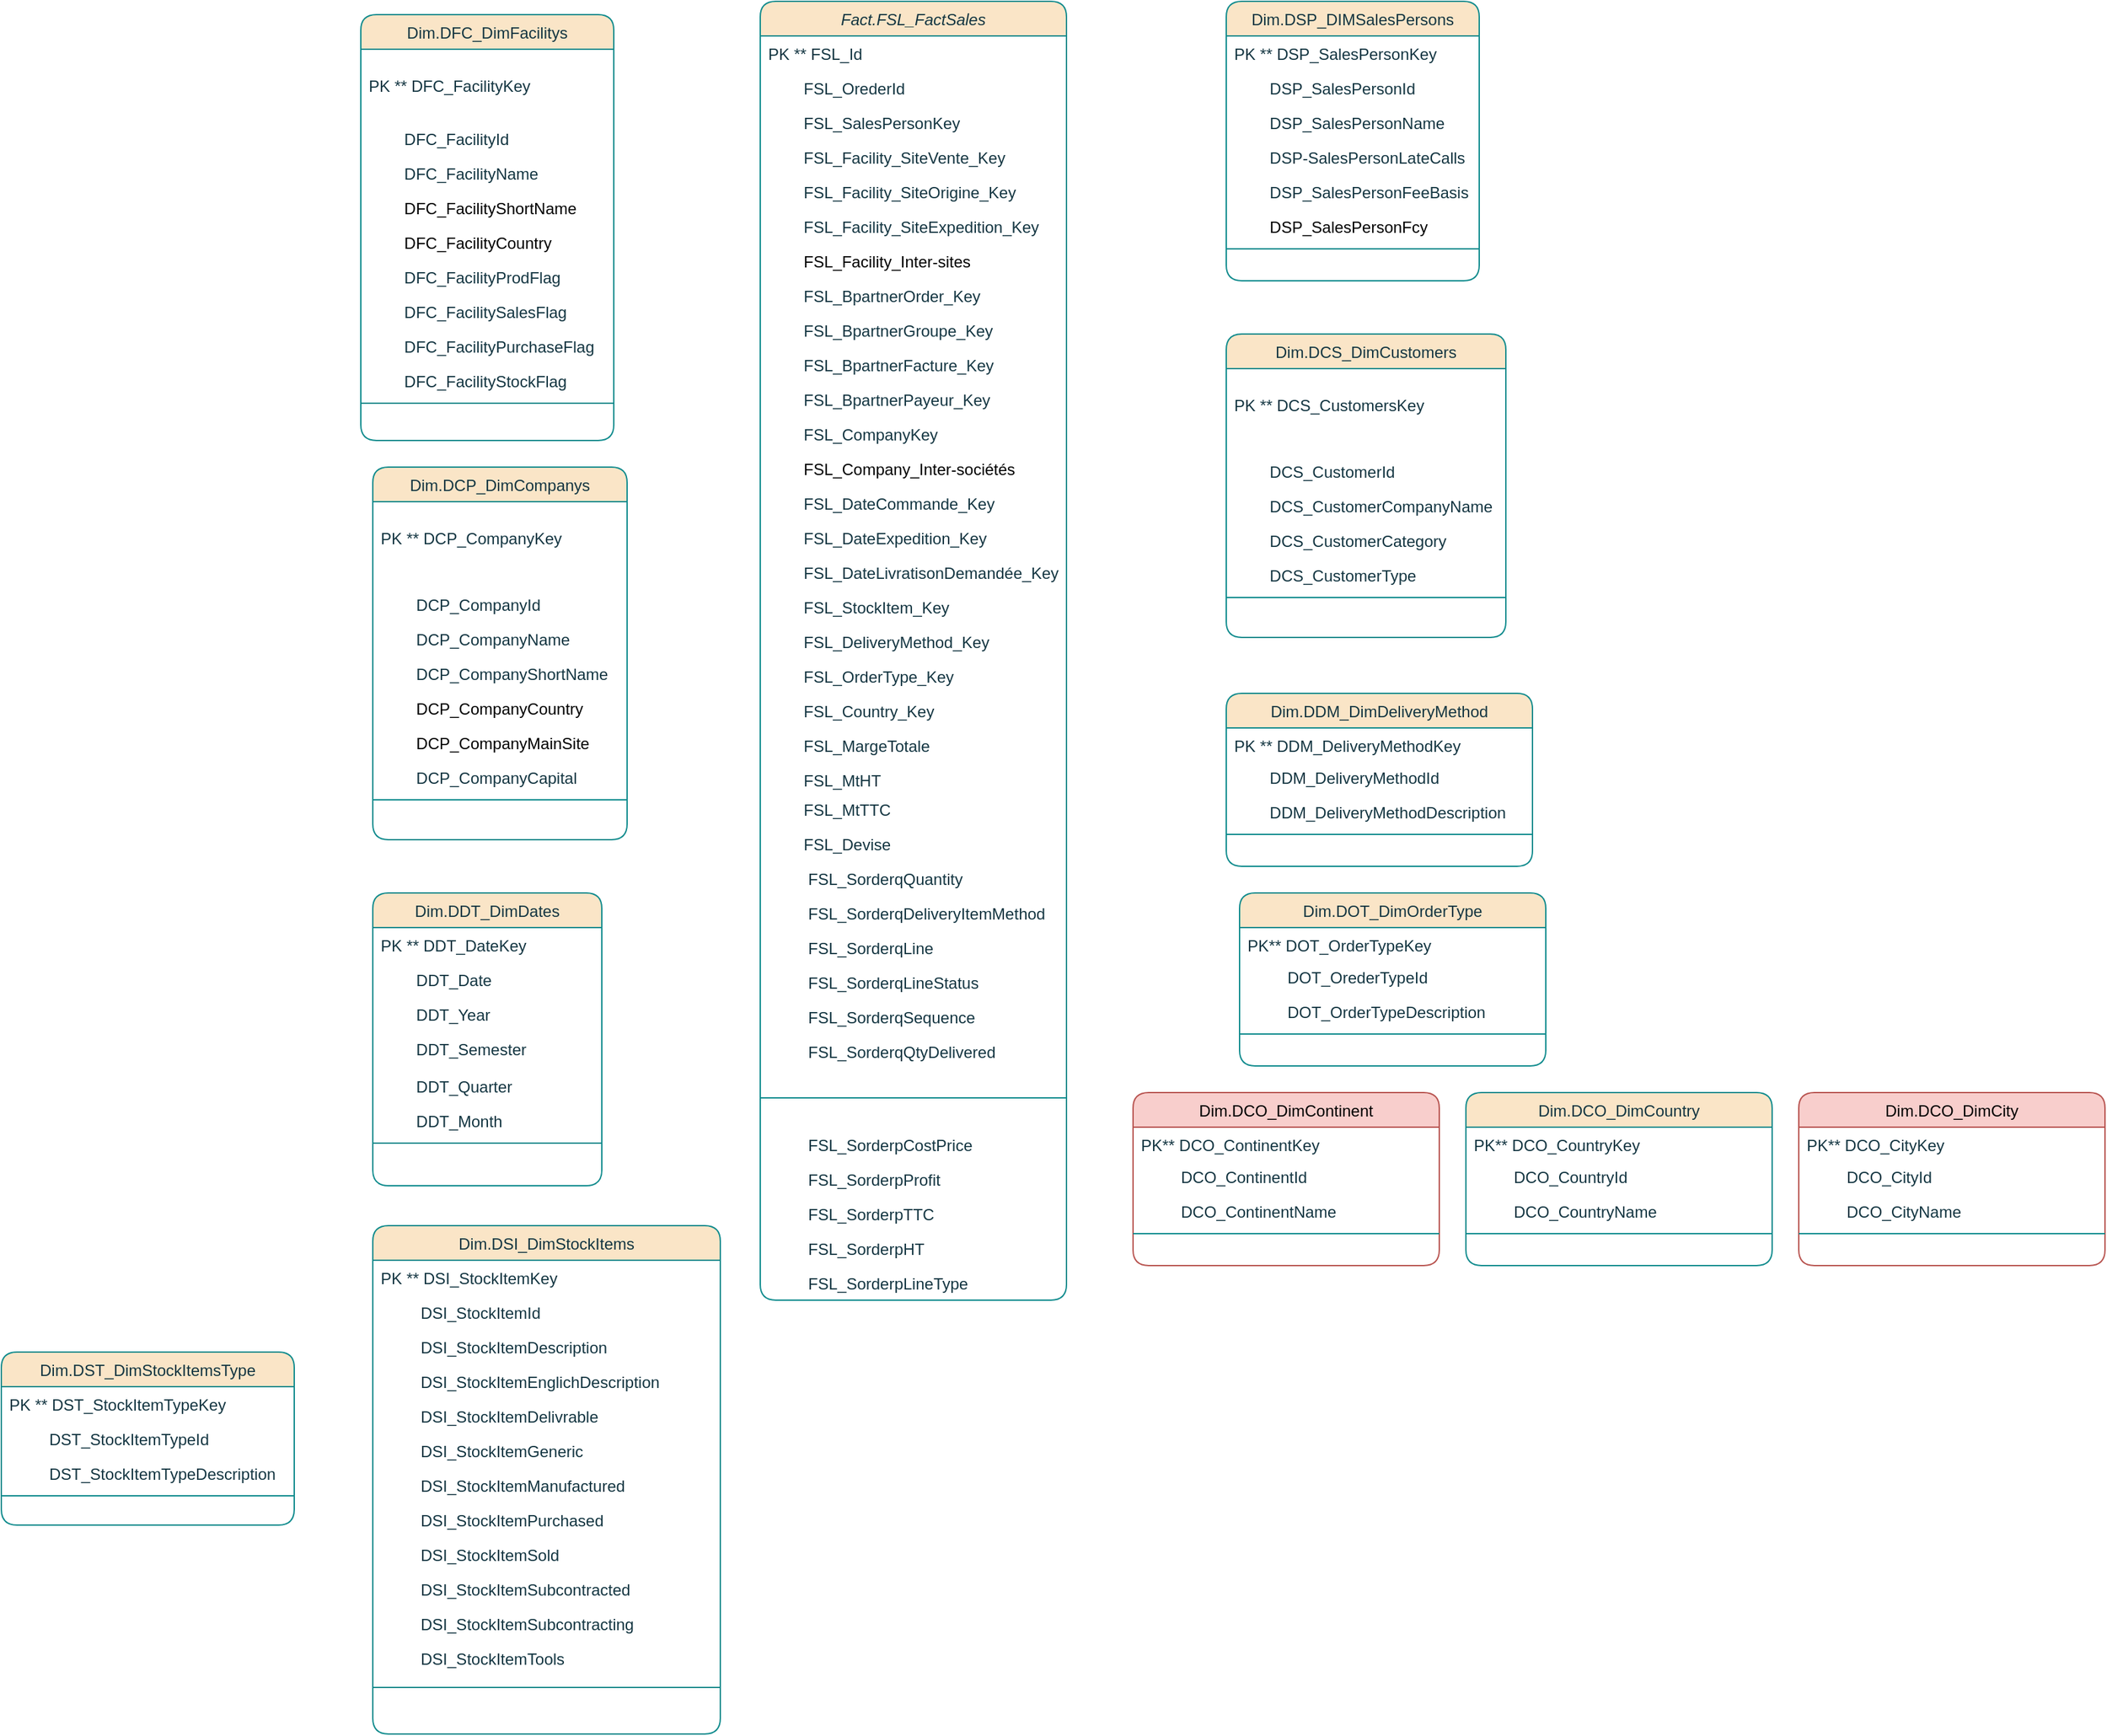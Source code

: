 <mxfile version="21.0.10" type="github">
  <diagram id="C5RBs43oDa-KdzZeNtuy" name="Page-1">
    <mxGraphModel dx="2768" dy="661" grid="1" gridSize="10" guides="1" tooltips="1" connect="1" arrows="1" fold="1" page="1" pageScale="1" pageWidth="1654" pageHeight="1169" math="0" shadow="0">
      <root>
        <mxCell id="WIyWlLk6GJQsqaUBKTNV-0" />
        <mxCell id="WIyWlLk6GJQsqaUBKTNV-1" parent="WIyWlLk6GJQsqaUBKTNV-0" />
        <mxCell id="zkfFHV4jXpPFQw0GAbJ--0" value="Fact.FSL_FactSales" style="swimlane;fontStyle=2;align=center;verticalAlign=top;childLayout=stackLayout;horizontal=1;startSize=26;horizontalStack=0;resizeParent=1;resizeLast=0;collapsible=1;marginBottom=0;rounded=1;shadow=0;strokeWidth=1;labelBackgroundColor=none;fillColor=#FAE5C7;strokeColor=#0F8B8D;fontColor=#143642;" parent="WIyWlLk6GJQsqaUBKTNV-1" vertex="1">
          <mxGeometry x="530" y="10" width="230" height="976" as="geometry">
            <mxRectangle x="230" y="140" width="160" height="26" as="alternateBounds" />
          </mxGeometry>
        </mxCell>
        <mxCell id="zkfFHV4jXpPFQw0GAbJ--1" value="PK ** FSL_Id" style="text;align=left;verticalAlign=top;spacingLeft=4;spacingRight=4;overflow=hidden;rotatable=0;points=[[0,0.5],[1,0.5]];portConstraint=eastwest;labelBackgroundColor=none;fontColor=#143642;rounded=1;" parent="zkfFHV4jXpPFQw0GAbJ--0" vertex="1">
          <mxGeometry y="26" width="230" height="26" as="geometry" />
        </mxCell>
        <mxCell id="zkfFHV4jXpPFQw0GAbJ--2" value="        FSL_OrederId" style="text;align=left;verticalAlign=top;spacingLeft=4;spacingRight=4;overflow=hidden;rotatable=0;points=[[0,0.5],[1,0.5]];portConstraint=eastwest;rounded=1;shadow=0;html=0;labelBackgroundColor=none;fontColor=#143642;" parent="zkfFHV4jXpPFQw0GAbJ--0" vertex="1">
          <mxGeometry y="52" width="230" height="26" as="geometry" />
        </mxCell>
        <mxCell id="zkfFHV4jXpPFQw0GAbJ--3" value="        FSL_SalesPersonKey" style="text;align=left;verticalAlign=top;spacingLeft=4;spacingRight=4;overflow=hidden;rotatable=0;points=[[0,0.5],[1,0.5]];portConstraint=eastwest;rounded=1;shadow=0;html=0;labelBackgroundColor=none;fontColor=#143642;" parent="zkfFHV4jXpPFQw0GAbJ--0" vertex="1">
          <mxGeometry y="78" width="230" height="26" as="geometry" />
        </mxCell>
        <mxCell id="xO_sBdlNULfFy0n5e0BF-43" value="        FSL_Facility_SiteVente_Key" style="text;align=left;verticalAlign=top;spacingLeft=4;spacingRight=4;overflow=hidden;rotatable=0;points=[[0,0.5],[1,0.5]];portConstraint=eastwest;rounded=1;shadow=0;html=0;labelBackgroundColor=none;fontColor=#143642;" parent="zkfFHV4jXpPFQw0GAbJ--0" vertex="1">
          <mxGeometry y="104" width="230" height="26" as="geometry" />
        </mxCell>
        <mxCell id="DILBXG-eIY3LrQZI4JHN-0" value="        FSL_Facility_SiteOrigine_Key" style="text;align=left;verticalAlign=top;spacingLeft=4;spacingRight=4;overflow=hidden;rotatable=0;points=[[0,0.5],[1,0.5]];portConstraint=eastwest;rounded=1;shadow=0;html=0;labelBackgroundColor=none;fontColor=#143642;" parent="zkfFHV4jXpPFQw0GAbJ--0" vertex="1">
          <mxGeometry y="130" width="230" height="26" as="geometry" />
        </mxCell>
        <mxCell id="DILBXG-eIY3LrQZI4JHN-1" value="        FSL_Facility_SiteExpedition_Key" style="text;align=left;verticalAlign=top;spacingLeft=4;spacingRight=4;overflow=hidden;rotatable=0;points=[[0,0.5],[1,0.5]];portConstraint=eastwest;rounded=1;shadow=0;html=0;labelBackgroundColor=none;fontColor=#143642;" parent="zkfFHV4jXpPFQw0GAbJ--0" vertex="1">
          <mxGeometry y="156" width="230" height="26" as="geometry" />
        </mxCell>
        <mxCell id="ScMbtJOw0JPU6TuweKtc-30" value="        FSL_Facility_Inter-sites " style="text;align=left;verticalAlign=top;spacingLeft=4;spacingRight=4;overflow=hidden;rotatable=0;points=[[0,0.5],[1,0.5]];portConstraint=eastwest;rounded=1;shadow=0;html=0;labelBackgroundColor=none;" parent="zkfFHV4jXpPFQw0GAbJ--0" vertex="1">
          <mxGeometry y="182" width="230" height="26" as="geometry" />
        </mxCell>
        <mxCell id="DILBXG-eIY3LrQZI4JHN-16" value="        FSL_BpartnerOrder_Key" style="text;align=left;verticalAlign=top;spacingLeft=4;spacingRight=4;overflow=hidden;rotatable=0;points=[[0,0.5],[1,0.5]];portConstraint=eastwest;rounded=1;shadow=0;html=0;labelBackgroundColor=none;fontColor=#143642;" parent="zkfFHV4jXpPFQw0GAbJ--0" vertex="1">
          <mxGeometry y="208" width="230" height="26" as="geometry" />
        </mxCell>
        <mxCell id="DILBXG-eIY3LrQZI4JHN-17" value="        FSL_BpartnerGroupe_Key" style="text;align=left;verticalAlign=top;spacingLeft=4;spacingRight=4;overflow=hidden;rotatable=0;points=[[0,0.5],[1,0.5]];portConstraint=eastwest;rounded=1;shadow=0;html=0;labelBackgroundColor=none;fontColor=#143642;" parent="zkfFHV4jXpPFQw0GAbJ--0" vertex="1">
          <mxGeometry y="234" width="230" height="26" as="geometry" />
        </mxCell>
        <mxCell id="xO_sBdlNULfFy0n5e0BF-44" value="        FSL_BpartnerFacture_Key" style="text;align=left;verticalAlign=top;spacingLeft=4;spacingRight=4;overflow=hidden;rotatable=0;points=[[0,0.5],[1,0.5]];portConstraint=eastwest;rounded=1;shadow=0;html=0;labelBackgroundColor=none;fontColor=#143642;" parent="zkfFHV4jXpPFQw0GAbJ--0" vertex="1">
          <mxGeometry y="260" width="230" height="26" as="geometry" />
        </mxCell>
        <mxCell id="DILBXG-eIY3LrQZI4JHN-18" value="        FSL_BpartnerPayeur_Key" style="text;align=left;verticalAlign=top;spacingLeft=4;spacingRight=4;overflow=hidden;rotatable=0;points=[[0,0.5],[1,0.5]];portConstraint=eastwest;rounded=1;shadow=0;html=0;labelBackgroundColor=none;fontColor=#143642;" parent="zkfFHV4jXpPFQw0GAbJ--0" vertex="1">
          <mxGeometry y="286" width="230" height="26" as="geometry" />
        </mxCell>
        <mxCell id="ScMbtJOw0JPU6TuweKtc-61" value="        FSL_CompanyKey" style="text;align=left;verticalAlign=top;spacingLeft=4;spacingRight=4;overflow=hidden;rotatable=0;points=[[0,0.5],[1,0.5]];portConstraint=eastwest;rounded=1;shadow=0;html=0;labelBackgroundColor=none;fontColor=#143642;" parent="zkfFHV4jXpPFQw0GAbJ--0" vertex="1">
          <mxGeometry y="312" width="230" height="26" as="geometry" />
        </mxCell>
        <mxCell id="8_zYfEmpX_R4-01JD87I-0" value="        FSL_Company_Inter-sociétés" style="text;align=left;verticalAlign=top;spacingLeft=4;spacingRight=4;overflow=hidden;rotatable=0;points=[[0,0.5],[1,0.5]];portConstraint=eastwest;rounded=1;shadow=0;html=0;labelBackgroundColor=none;" parent="zkfFHV4jXpPFQw0GAbJ--0" vertex="1">
          <mxGeometry y="338" width="230" height="26" as="geometry" />
        </mxCell>
        <mxCell id="DILBXG-eIY3LrQZI4JHN-5" value="        FSL_DateCommande_Key" style="text;align=left;verticalAlign=top;spacingLeft=4;spacingRight=4;overflow=hidden;rotatable=0;points=[[0,0.5],[1,0.5]];portConstraint=eastwest;rounded=1;shadow=0;html=0;labelBackgroundColor=none;fontColor=#143642;" parent="zkfFHV4jXpPFQw0GAbJ--0" vertex="1">
          <mxGeometry y="364" width="230" height="26" as="geometry" />
        </mxCell>
        <mxCell id="DILBXG-eIY3LrQZI4JHN-8" value="        FSL_DateExpedition_Key" style="text;align=left;verticalAlign=top;spacingLeft=4;spacingRight=4;overflow=hidden;rotatable=0;points=[[0,0.5],[1,0.5]];portConstraint=eastwest;rounded=1;shadow=0;html=0;labelBackgroundColor=none;fontColor=#143642;" parent="zkfFHV4jXpPFQw0GAbJ--0" vertex="1">
          <mxGeometry y="390" width="230" height="26" as="geometry" />
        </mxCell>
        <mxCell id="8_zYfEmpX_R4-01JD87I-25" value="        FSL_DateLivratisonDemandée_Key" style="text;align=left;verticalAlign=top;spacingLeft=4;spacingRight=4;overflow=hidden;rotatable=0;points=[[0,0.5],[1,0.5]];portConstraint=eastwest;rounded=1;shadow=0;html=0;labelBackgroundColor=none;fontColor=#143642;" parent="zkfFHV4jXpPFQw0GAbJ--0" vertex="1">
          <mxGeometry y="416" width="230" height="26" as="geometry" />
        </mxCell>
        <mxCell id="T-XCbM_ewvkoOck9ZSBA-44" value="        FSL_StockItem_Key" style="text;align=left;verticalAlign=top;spacingLeft=4;spacingRight=4;overflow=hidden;rotatable=0;points=[[0,0.5],[1,0.5]];portConstraint=eastwest;rounded=1;shadow=0;html=0;labelBackgroundColor=none;fontColor=#143642;" parent="zkfFHV4jXpPFQw0GAbJ--0" vertex="1">
          <mxGeometry y="442" width="230" height="26" as="geometry" />
        </mxCell>
        <mxCell id="T-XCbM_ewvkoOck9ZSBA-46" value="        FSL_DeliveryMethod_Key" style="text;align=left;verticalAlign=top;spacingLeft=4;spacingRight=4;overflow=hidden;rotatable=0;points=[[0,0.5],[1,0.5]];portConstraint=eastwest;rounded=1;shadow=0;html=0;labelBackgroundColor=none;fontColor=#143642;" parent="zkfFHV4jXpPFQw0GAbJ--0" vertex="1">
          <mxGeometry y="468" width="230" height="26" as="geometry" />
        </mxCell>
        <mxCell id="T-XCbM_ewvkoOck9ZSBA-45" value="        FSL_OrderType_Key" style="text;align=left;verticalAlign=top;spacingLeft=4;spacingRight=4;overflow=hidden;rotatable=0;points=[[0,0.5],[1,0.5]];portConstraint=eastwest;rounded=1;shadow=0;html=0;labelBackgroundColor=none;fontColor=#143642;" parent="zkfFHV4jXpPFQw0GAbJ--0" vertex="1">
          <mxGeometry y="494" width="230" height="26" as="geometry" />
        </mxCell>
        <mxCell id="DILBXG-eIY3LrQZI4JHN-33" value="        FSL_Country_Key" style="text;align=left;verticalAlign=top;spacingLeft=4;spacingRight=4;overflow=hidden;rotatable=0;points=[[0,0.5],[1,0.5]];portConstraint=eastwest;rounded=1;shadow=0;html=0;labelBackgroundColor=none;fontColor=#143642;" parent="zkfFHV4jXpPFQw0GAbJ--0" vertex="1">
          <mxGeometry y="520" width="230" height="26" as="geometry" />
        </mxCell>
        <mxCell id="8_zYfEmpX_R4-01JD87I-30" value="        FSL_MargeTotale" style="text;align=left;verticalAlign=top;spacingLeft=4;spacingRight=4;overflow=hidden;rotatable=0;points=[[0,0.5],[1,0.5]];portConstraint=eastwest;rounded=1;shadow=0;html=0;labelBackgroundColor=none;fontColor=#143642;" parent="zkfFHV4jXpPFQw0GAbJ--0" vertex="1">
          <mxGeometry y="546" width="230" height="26" as="geometry" />
        </mxCell>
        <mxCell id="8_zYfEmpX_R4-01JD87I-31" value="        FSL_MtHT" style="text;align=left;verticalAlign=top;spacingLeft=4;spacingRight=4;overflow=hidden;rotatable=0;points=[[0,0.5],[1,0.5]];portConstraint=eastwest;rounded=1;shadow=0;html=0;labelBackgroundColor=none;fontColor=#143642;" parent="zkfFHV4jXpPFQw0GAbJ--0" vertex="1">
          <mxGeometry y="572" width="230" height="22" as="geometry" />
        </mxCell>
        <mxCell id="8_zYfEmpX_R4-01JD87I-32" value="        FSL_MtTTC" style="text;align=left;verticalAlign=top;spacingLeft=4;spacingRight=4;overflow=hidden;rotatable=0;points=[[0,0.5],[1,0.5]];portConstraint=eastwest;rounded=1;shadow=0;html=0;labelBackgroundColor=none;fontColor=#143642;" parent="zkfFHV4jXpPFQw0GAbJ--0" vertex="1">
          <mxGeometry y="594" width="230" height="26" as="geometry" />
        </mxCell>
        <mxCell id="DILBXG-eIY3LrQZI4JHN-20" value="        FSL_Devise" style="text;align=left;verticalAlign=top;spacingLeft=4;spacingRight=4;overflow=hidden;rotatable=0;points=[[0,0.5],[1,0.5]];portConstraint=eastwest;rounded=1;shadow=0;html=0;labelBackgroundColor=none;fontColor=#143642;" parent="zkfFHV4jXpPFQw0GAbJ--0" vertex="1">
          <mxGeometry y="620" width="230" height="26" as="geometry" />
        </mxCell>
        <mxCell id="T-XCbM_ewvkoOck9ZSBA-0" value="         FSL_SorderqQuantity" style="text;align=left;verticalAlign=top;spacingLeft=4;spacingRight=4;overflow=hidden;rotatable=0;points=[[0,0.5],[1,0.5]];portConstraint=eastwest;rounded=1;shadow=0;html=0;labelBackgroundColor=none;fontColor=#143642;" parent="zkfFHV4jXpPFQw0GAbJ--0" vertex="1">
          <mxGeometry y="646" width="230" height="26" as="geometry" />
        </mxCell>
        <mxCell id="T-XCbM_ewvkoOck9ZSBA-34" value="         FSL_SorderqDeliveryItemMethod" style="text;align=left;verticalAlign=top;spacingLeft=4;spacingRight=4;overflow=hidden;rotatable=0;points=[[0,0.5],[1,0.5]];portConstraint=eastwest;rounded=1;shadow=0;html=0;labelBackgroundColor=none;fontColor=#143642;" parent="zkfFHV4jXpPFQw0GAbJ--0" vertex="1">
          <mxGeometry y="672" width="230" height="26" as="geometry" />
        </mxCell>
        <mxCell id="T-XCbM_ewvkoOck9ZSBA-35" value="         FSL_SorderqLine" style="text;align=left;verticalAlign=top;spacingLeft=4;spacingRight=4;overflow=hidden;rotatable=0;points=[[0,0.5],[1,0.5]];portConstraint=eastwest;rounded=1;shadow=0;html=0;labelBackgroundColor=none;fontColor=#143642;" parent="zkfFHV4jXpPFQw0GAbJ--0" vertex="1">
          <mxGeometry y="698" width="230" height="26" as="geometry" />
        </mxCell>
        <mxCell id="T-XCbM_ewvkoOck9ZSBA-36" value="         FSL_SorderqLineStatus" style="text;align=left;verticalAlign=top;spacingLeft=4;spacingRight=4;overflow=hidden;rotatable=0;points=[[0,0.5],[1,0.5]];portConstraint=eastwest;rounded=1;shadow=0;html=0;labelBackgroundColor=none;fontColor=#143642;" parent="zkfFHV4jXpPFQw0GAbJ--0" vertex="1">
          <mxGeometry y="724" width="230" height="26" as="geometry" />
        </mxCell>
        <mxCell id="jIvP4jDDuXI7u6Vlec6a-0" value="         FSL_SorderqSequence" style="text;align=left;verticalAlign=top;spacingLeft=4;spacingRight=4;overflow=hidden;rotatable=0;points=[[0,0.5],[1,0.5]];portConstraint=eastwest;rounded=1;shadow=0;html=0;labelBackgroundColor=none;fontColor=#143642;" vertex="1" parent="zkfFHV4jXpPFQw0GAbJ--0">
          <mxGeometry y="750" width="230" height="26" as="geometry" />
        </mxCell>
        <mxCell id="T-XCbM_ewvkoOck9ZSBA-37" value="         FSL_SorderqQtyDelivered" style="text;align=left;verticalAlign=top;spacingLeft=4;spacingRight=4;overflow=hidden;rotatable=0;points=[[0,0.5],[1,0.5]];portConstraint=eastwest;rounded=1;shadow=0;html=0;labelBackgroundColor=none;fontColor=#143642;" parent="zkfFHV4jXpPFQw0GAbJ--0" vertex="1">
          <mxGeometry y="776" width="230" height="26" as="geometry" />
        </mxCell>
        <mxCell id="zkfFHV4jXpPFQw0GAbJ--4" value="" style="line;html=1;strokeWidth=1;align=left;verticalAlign=middle;spacingTop=-1;spacingLeft=3;spacingRight=3;rotatable=0;labelPosition=right;points=[];portConstraint=eastwest;labelBackgroundColor=none;fillColor=#FAE5C7;strokeColor=#0F8B8D;fontColor=#143642;rounded=1;" parent="zkfFHV4jXpPFQw0GAbJ--0" vertex="1">
          <mxGeometry y="802" width="230" height="44" as="geometry" />
        </mxCell>
        <mxCell id="jIvP4jDDuXI7u6Vlec6a-1" value="         FSL_SorderpCostPrice" style="text;align=left;verticalAlign=top;spacingLeft=4;spacingRight=4;overflow=hidden;rotatable=0;points=[[0,0.5],[1,0.5]];portConstraint=eastwest;rounded=1;shadow=0;html=0;labelBackgroundColor=none;fontColor=#143642;" vertex="1" parent="zkfFHV4jXpPFQw0GAbJ--0">
          <mxGeometry y="846" width="230" height="26" as="geometry" />
        </mxCell>
        <mxCell id="jIvP4jDDuXI7u6Vlec6a-2" value="         FSL_SorderpProfit" style="text;align=left;verticalAlign=top;spacingLeft=4;spacingRight=4;overflow=hidden;rotatable=0;points=[[0,0.5],[1,0.5]];portConstraint=eastwest;rounded=1;shadow=0;html=0;labelBackgroundColor=none;fontColor=#143642;" vertex="1" parent="zkfFHV4jXpPFQw0GAbJ--0">
          <mxGeometry y="872" width="230" height="26" as="geometry" />
        </mxCell>
        <mxCell id="jIvP4jDDuXI7u6Vlec6a-3" value="         FSL_SorderpTTC" style="text;align=left;verticalAlign=top;spacingLeft=4;spacingRight=4;overflow=hidden;rotatable=0;points=[[0,0.5],[1,0.5]];portConstraint=eastwest;rounded=1;shadow=0;html=0;labelBackgroundColor=none;fontColor=#143642;" vertex="1" parent="zkfFHV4jXpPFQw0GAbJ--0">
          <mxGeometry y="898" width="230" height="26" as="geometry" />
        </mxCell>
        <mxCell id="jIvP4jDDuXI7u6Vlec6a-4" value="         FSL_SorderpHT" style="text;align=left;verticalAlign=top;spacingLeft=4;spacingRight=4;overflow=hidden;rotatable=0;points=[[0,0.5],[1,0.5]];portConstraint=eastwest;rounded=1;shadow=0;html=0;labelBackgroundColor=none;fontColor=#143642;" vertex="1" parent="zkfFHV4jXpPFQw0GAbJ--0">
          <mxGeometry y="924" width="230" height="26" as="geometry" />
        </mxCell>
        <mxCell id="jIvP4jDDuXI7u6Vlec6a-5" value="         FSL_SorderpLineType" style="text;align=left;verticalAlign=top;spacingLeft=4;spacingRight=4;overflow=hidden;rotatable=0;points=[[0,0.5],[1,0.5]];portConstraint=eastwest;rounded=1;shadow=0;html=0;labelBackgroundColor=none;fontColor=#143642;" vertex="1" parent="zkfFHV4jXpPFQw0GAbJ--0">
          <mxGeometry y="950" width="230" height="26" as="geometry" />
        </mxCell>
        <mxCell id="zkfFHV4jXpPFQw0GAbJ--17" value="Dim.DSP_DIMSalesPersons" style="swimlane;fontStyle=0;align=center;verticalAlign=top;childLayout=stackLayout;horizontal=1;startSize=26;horizontalStack=0;resizeParent=1;resizeLast=0;collapsible=1;marginBottom=0;rounded=1;shadow=0;strokeWidth=1;fillColor=#FAE5C7;strokeColor=#0F8B8D;labelBackgroundColor=none;fontColor=#143642;" parent="WIyWlLk6GJQsqaUBKTNV-1" vertex="1">
          <mxGeometry x="880" y="10" width="190" height="210" as="geometry">
            <mxRectangle x="550" y="140" width="160" height="26" as="alternateBounds" />
          </mxGeometry>
        </mxCell>
        <mxCell id="zkfFHV4jXpPFQw0GAbJ--18" value="PK ** DSP_SalesPersonKey" style="text;align=left;verticalAlign=top;spacingLeft=4;spacingRight=4;overflow=hidden;rotatable=0;points=[[0,0.5],[1,0.5]];portConstraint=eastwest;labelBackgroundColor=none;fontColor=#143642;rounded=1;" parent="zkfFHV4jXpPFQw0GAbJ--17" vertex="1">
          <mxGeometry y="26" width="190" height="26" as="geometry" />
        </mxCell>
        <mxCell id="xO_sBdlNULfFy0n5e0BF-7" value="        DSP_SalesPersonId" style="text;align=left;verticalAlign=top;spacingLeft=4;spacingRight=4;overflow=hidden;rotatable=0;points=[[0,0.5],[1,0.5]];portConstraint=eastwest;labelBackgroundColor=none;fontColor=#143642;rounded=1;" parent="zkfFHV4jXpPFQw0GAbJ--17" vertex="1">
          <mxGeometry y="52" width="190" height="26" as="geometry" />
        </mxCell>
        <mxCell id="xO_sBdlNULfFy0n5e0BF-2" value="        DSP_SalesPersonName" style="text;align=left;verticalAlign=top;spacingLeft=4;spacingRight=4;overflow=hidden;rotatable=0;points=[[0,0.5],[1,0.5]];portConstraint=eastwest;labelBackgroundColor=none;fontColor=#143642;rounded=1;" parent="zkfFHV4jXpPFQw0GAbJ--17" vertex="1">
          <mxGeometry y="78" width="190" height="26" as="geometry" />
        </mxCell>
        <mxCell id="zkfFHV4jXpPFQw0GAbJ--19" value="        DSP-SalesPersonLateCalls" style="text;align=left;verticalAlign=top;spacingLeft=4;spacingRight=4;overflow=hidden;rotatable=0;points=[[0,0.5],[1,0.5]];portConstraint=eastwest;rounded=1;shadow=0;html=0;labelBackgroundColor=none;fontColor=#143642;" parent="zkfFHV4jXpPFQw0GAbJ--17" vertex="1">
          <mxGeometry y="104" width="190" height="26" as="geometry" />
        </mxCell>
        <mxCell id="zkfFHV4jXpPFQw0GAbJ--20" value="        DSP_SalesPersonFeeBasis" style="text;align=left;verticalAlign=top;spacingLeft=4;spacingRight=4;overflow=hidden;rotatable=0;points=[[0,0.5],[1,0.5]];portConstraint=eastwest;rounded=1;shadow=0;html=0;labelBackgroundColor=none;fontColor=#143642;" parent="zkfFHV4jXpPFQw0GAbJ--17" vertex="1">
          <mxGeometry y="130" width="190" height="26" as="geometry" />
        </mxCell>
        <mxCell id="xO_sBdlNULfFy0n5e0BF-1" value="        DSP_SalesPersonFcy   " style="text;align=left;verticalAlign=top;spacingLeft=4;spacingRight=4;overflow=hidden;rotatable=0;points=[[0,0.5],[1,0.5]];portConstraint=eastwest;rounded=1;shadow=0;html=0;labelBackgroundColor=none;" parent="zkfFHV4jXpPFQw0GAbJ--17" vertex="1">
          <mxGeometry y="156" width="190" height="26" as="geometry" />
        </mxCell>
        <mxCell id="zkfFHV4jXpPFQw0GAbJ--23" value="" style="line;html=1;strokeWidth=1;align=left;verticalAlign=middle;spacingTop=-1;spacingLeft=3;spacingRight=3;rotatable=0;labelPosition=right;points=[];portConstraint=eastwest;labelBackgroundColor=none;fillColor=#FAE5C7;strokeColor=#0F8B8D;fontColor=#143642;rounded=1;" parent="zkfFHV4jXpPFQw0GAbJ--17" vertex="1">
          <mxGeometry y="182" width="190" height="8" as="geometry" />
        </mxCell>
        <mxCell id="xO_sBdlNULfFy0n5e0BF-15" value="Dim.DFC_DimFacilitys" style="swimlane;fontStyle=0;align=center;verticalAlign=top;childLayout=stackLayout;horizontal=1;startSize=26;horizontalStack=0;resizeParent=1;resizeLast=0;collapsible=1;marginBottom=0;rounded=1;shadow=0;strokeWidth=1;fillColor=#FAE5C7;strokeColor=#0F8B8D;labelBackgroundColor=none;fontColor=#143642;" parent="WIyWlLk6GJQsqaUBKTNV-1" vertex="1">
          <mxGeometry x="230" y="20" width="190" height="320" as="geometry">
            <mxRectangle x="550" y="140" width="160" height="26" as="alternateBounds" />
          </mxGeometry>
        </mxCell>
        <mxCell id="xO_sBdlNULfFy0n5e0BF-16" value="&#xa;PK ** DFC_FacilityKey" style="text;align=left;verticalAlign=top;spacingLeft=4;spacingRight=4;overflow=hidden;rotatable=0;points=[[0,0.5],[1,0.5]];portConstraint=eastwest;labelBackgroundColor=none;fontColor=#143642;rounded=1;" parent="xO_sBdlNULfFy0n5e0BF-15" vertex="1">
          <mxGeometry y="26" width="190" height="54" as="geometry" />
        </mxCell>
        <mxCell id="xO_sBdlNULfFy0n5e0BF-17" value="        DFC_FacilityId" style="text;align=left;verticalAlign=top;spacingLeft=4;spacingRight=4;overflow=hidden;rotatable=0;points=[[0,0.5],[1,0.5]];portConstraint=eastwest;labelBackgroundColor=none;fontColor=#143642;rounded=1;" parent="xO_sBdlNULfFy0n5e0BF-15" vertex="1">
          <mxGeometry y="80" width="190" height="26" as="geometry" />
        </mxCell>
        <mxCell id="xO_sBdlNULfFy0n5e0BF-31" value="        DFC_FacilityName" style="text;align=left;verticalAlign=top;spacingLeft=4;spacingRight=4;overflow=hidden;rotatable=0;points=[[0,0.5],[1,0.5]];portConstraint=eastwest;labelBackgroundColor=none;fontColor=#143642;rounded=1;" parent="xO_sBdlNULfFy0n5e0BF-15" vertex="1">
          <mxGeometry y="106" width="190" height="26" as="geometry" />
        </mxCell>
        <mxCell id="xO_sBdlNULfFy0n5e0BF-32" value="        DFC_FacilityShortName" style="text;align=left;verticalAlign=top;spacingLeft=4;spacingRight=4;overflow=hidden;rotatable=0;points=[[0,0.5],[1,0.5]];portConstraint=eastwest;labelBackgroundColor=none;rounded=1;" parent="xO_sBdlNULfFy0n5e0BF-15" vertex="1">
          <mxGeometry y="132" width="190" height="26" as="geometry" />
        </mxCell>
        <mxCell id="xO_sBdlNULfFy0n5e0BF-33" value="        DFC_FacilityCountry" style="text;align=left;verticalAlign=top;spacingLeft=4;spacingRight=4;overflow=hidden;rotatable=0;points=[[0,0.5],[1,0.5]];portConstraint=eastwest;labelBackgroundColor=none;rounded=1;" parent="xO_sBdlNULfFy0n5e0BF-15" vertex="1">
          <mxGeometry y="158" width="190" height="26" as="geometry" />
        </mxCell>
        <mxCell id="xO_sBdlNULfFy0n5e0BF-36" value="        DFC_FacilityProdFlag" style="text;align=left;verticalAlign=top;spacingLeft=4;spacingRight=4;overflow=hidden;rotatable=0;points=[[0,0.5],[1,0.5]];portConstraint=eastwest;labelBackgroundColor=none;fontColor=#143642;rounded=1;" parent="xO_sBdlNULfFy0n5e0BF-15" vertex="1">
          <mxGeometry y="184" width="190" height="26" as="geometry" />
        </mxCell>
        <mxCell id="xO_sBdlNULfFy0n5e0BF-35" value="        DFC_FacilitySalesFlag" style="text;align=left;verticalAlign=top;spacingLeft=4;spacingRight=4;overflow=hidden;rotatable=0;points=[[0,0.5],[1,0.5]];portConstraint=eastwest;labelBackgroundColor=none;fontColor=#143642;rounded=1;" parent="xO_sBdlNULfFy0n5e0BF-15" vertex="1">
          <mxGeometry y="210" width="190" height="26" as="geometry" />
        </mxCell>
        <mxCell id="xO_sBdlNULfFy0n5e0BF-37" value="        DFC_FacilityPurchaseFlag" style="text;align=left;verticalAlign=top;spacingLeft=4;spacingRight=4;overflow=hidden;rotatable=0;points=[[0,0.5],[1,0.5]];portConstraint=eastwest;labelBackgroundColor=none;fontColor=#143642;rounded=1;" parent="xO_sBdlNULfFy0n5e0BF-15" vertex="1">
          <mxGeometry y="236" width="190" height="26" as="geometry" />
        </mxCell>
        <mxCell id="xO_sBdlNULfFy0n5e0BF-38" value="        DFC_FacilityStockFlag" style="text;align=left;verticalAlign=top;spacingLeft=4;spacingRight=4;overflow=hidden;rotatable=0;points=[[0,0.5],[1,0.5]];portConstraint=eastwest;labelBackgroundColor=none;fontColor=#143642;rounded=1;" parent="xO_sBdlNULfFy0n5e0BF-15" vertex="1">
          <mxGeometry y="262" width="190" height="26" as="geometry" />
        </mxCell>
        <mxCell id="xO_sBdlNULfFy0n5e0BF-30" value="" style="line;html=1;strokeWidth=1;align=left;verticalAlign=middle;spacingTop=-1;spacingLeft=3;spacingRight=3;rotatable=0;labelPosition=right;points=[];portConstraint=eastwest;labelBackgroundColor=none;fillColor=#FAE5C7;strokeColor=#0F8B8D;fontColor=#143642;rounded=1;" parent="xO_sBdlNULfFy0n5e0BF-15" vertex="1">
          <mxGeometry y="288" width="190" height="8" as="geometry" />
        </mxCell>
        <mxCell id="ScMbtJOw0JPU6TuweKtc-0" value="Dim.DCS_DimCustomers" style="swimlane;fontStyle=0;align=center;verticalAlign=top;childLayout=stackLayout;horizontal=1;startSize=26;horizontalStack=0;resizeParent=1;resizeLast=0;collapsible=1;marginBottom=0;rounded=1;shadow=0;strokeWidth=1;fillColor=#FAE5C7;strokeColor=#0F8B8D;labelBackgroundColor=none;fontColor=#143642;" parent="WIyWlLk6GJQsqaUBKTNV-1" vertex="1">
          <mxGeometry x="880" y="260" width="210" height="228" as="geometry">
            <mxRectangle x="550" y="140" width="160" height="26" as="alternateBounds" />
          </mxGeometry>
        </mxCell>
        <mxCell id="ScMbtJOw0JPU6TuweKtc-1" value="&#xa;PK ** DCS_CustomersKey" style="text;align=left;verticalAlign=top;spacingLeft=4;spacingRight=4;overflow=hidden;rotatable=0;points=[[0,0.5],[1,0.5]];portConstraint=eastwest;labelBackgroundColor=none;fontColor=#143642;rounded=1;" parent="ScMbtJOw0JPU6TuweKtc-0" vertex="1">
          <mxGeometry y="26" width="210" height="64" as="geometry" />
        </mxCell>
        <mxCell id="ScMbtJOw0JPU6TuweKtc-2" value="        DCS_CustomerId" style="text;align=left;verticalAlign=top;spacingLeft=4;spacingRight=4;overflow=hidden;rotatable=0;points=[[0,0.5],[1,0.5]];portConstraint=eastwest;labelBackgroundColor=none;fontColor=#143642;rounded=1;" parent="ScMbtJOw0JPU6TuweKtc-0" vertex="1">
          <mxGeometry y="90" width="210" height="26" as="geometry" />
        </mxCell>
        <mxCell id="ScMbtJOw0JPU6TuweKtc-3" value="        DCS_CustomerCompanyName" style="text;align=left;verticalAlign=top;spacingLeft=4;spacingRight=4;overflow=hidden;rotatable=0;points=[[0,0.5],[1,0.5]];portConstraint=eastwest;labelBackgroundColor=none;fontColor=#143642;rounded=1;" parent="ScMbtJOw0JPU6TuweKtc-0" vertex="1">
          <mxGeometry y="116" width="210" height="26" as="geometry" />
        </mxCell>
        <mxCell id="DILBXG-eIY3LrQZI4JHN-23" value="        DCS_CustomerCategory" style="text;align=left;verticalAlign=top;spacingLeft=4;spacingRight=4;overflow=hidden;rotatable=0;points=[[0,0.5],[1,0.5]];portConstraint=eastwest;labelBackgroundColor=none;fontColor=#143642;rounded=1;" parent="ScMbtJOw0JPU6TuweKtc-0" vertex="1">
          <mxGeometry y="142" width="210" height="26" as="geometry" />
        </mxCell>
        <mxCell id="DILBXG-eIY3LrQZI4JHN-24" value="        DCS_CustomerType" style="text;align=left;verticalAlign=top;spacingLeft=4;spacingRight=4;overflow=hidden;rotatable=0;points=[[0,0.5],[1,0.5]];portConstraint=eastwest;labelBackgroundColor=none;fontColor=#143642;rounded=1;" parent="ScMbtJOw0JPU6TuweKtc-0" vertex="1">
          <mxGeometry y="168" width="210" height="26" as="geometry" />
        </mxCell>
        <mxCell id="ScMbtJOw0JPU6TuweKtc-11" value="" style="line;html=1;strokeWidth=1;align=left;verticalAlign=middle;spacingTop=-1;spacingLeft=3;spacingRight=3;rotatable=0;labelPosition=right;points=[];portConstraint=eastwest;labelBackgroundColor=none;fillColor=#FAE5C7;strokeColor=#0F8B8D;fontColor=#143642;rounded=1;" parent="ScMbtJOw0JPU6TuweKtc-0" vertex="1">
          <mxGeometry y="194" width="210" height="8" as="geometry" />
        </mxCell>
        <mxCell id="ScMbtJOw0JPU6TuweKtc-34" value="Dim.DCP_DimCompanys" style="swimlane;fontStyle=0;align=center;verticalAlign=top;childLayout=stackLayout;horizontal=1;startSize=26;horizontalStack=0;resizeParent=1;resizeLast=0;collapsible=1;marginBottom=0;rounded=1;shadow=0;strokeWidth=1;fillColor=#FAE5C7;strokeColor=#0F8B8D;labelBackgroundColor=none;fontColor=#143642;" parent="WIyWlLk6GJQsqaUBKTNV-1" vertex="1">
          <mxGeometry x="239" y="360" width="191" height="280" as="geometry">
            <mxRectangle x="550" y="140" width="160" height="26" as="alternateBounds" />
          </mxGeometry>
        </mxCell>
        <mxCell id="ScMbtJOw0JPU6TuweKtc-35" value="&#xa;PK ** DCP_CompanyKey&#xa;" style="text;align=left;verticalAlign=top;spacingLeft=4;spacingRight=4;overflow=hidden;rotatable=0;points=[[0,0.5],[1,0.5]];portConstraint=eastwest;labelBackgroundColor=none;fontColor=#143642;rounded=1;" parent="ScMbtJOw0JPU6TuweKtc-34" vertex="1">
          <mxGeometry y="26" width="191" height="64" as="geometry" />
        </mxCell>
        <mxCell id="ScMbtJOw0JPU6TuweKtc-36" value="        DCP_CompanyId" style="text;align=left;verticalAlign=top;spacingLeft=4;spacingRight=4;overflow=hidden;rotatable=0;points=[[0,0.5],[1,0.5]];portConstraint=eastwest;labelBackgroundColor=none;fontColor=#143642;rounded=1;" parent="ScMbtJOw0JPU6TuweKtc-34" vertex="1">
          <mxGeometry y="90" width="191" height="26" as="geometry" />
        </mxCell>
        <mxCell id="ScMbtJOw0JPU6TuweKtc-50" value="        DCP_CompanyName" style="text;align=left;verticalAlign=top;spacingLeft=4;spacingRight=4;overflow=hidden;rotatable=0;points=[[0,0.5],[1,0.5]];portConstraint=eastwest;labelBackgroundColor=none;fontColor=#143642;rounded=1;" parent="ScMbtJOw0JPU6TuweKtc-34" vertex="1">
          <mxGeometry y="116" width="191" height="26" as="geometry" />
        </mxCell>
        <mxCell id="ScMbtJOw0JPU6TuweKtc-51" value="        DCP_CompanyShortName" style="text;align=left;verticalAlign=top;spacingLeft=4;spacingRight=4;overflow=hidden;rotatable=0;points=[[0,0.5],[1,0.5]];portConstraint=eastwest;labelBackgroundColor=none;fontColor=#143642;rounded=1;" parent="ScMbtJOw0JPU6TuweKtc-34" vertex="1">
          <mxGeometry y="142" width="191" height="26" as="geometry" />
        </mxCell>
        <mxCell id="ScMbtJOw0JPU6TuweKtc-58" value="        DCP_CompanyCountry" style="text;align=left;verticalAlign=top;spacingLeft=4;spacingRight=4;overflow=hidden;rotatable=0;points=[[0,0.5],[1,0.5]];portConstraint=eastwest;rounded=1;shadow=0;html=0;labelBackgroundColor=none;" parent="ScMbtJOw0JPU6TuweKtc-34" vertex="1">
          <mxGeometry y="168" width="191" height="26" as="geometry" />
        </mxCell>
        <mxCell id="ScMbtJOw0JPU6TuweKtc-59" value="        DCP_CompanyMainSite" style="text;align=left;verticalAlign=top;spacingLeft=4;spacingRight=4;overflow=hidden;rotatable=0;points=[[0,0.5],[1,0.5]];portConstraint=eastwest;rounded=1;shadow=0;html=0;labelBackgroundColor=none;" parent="ScMbtJOw0JPU6TuweKtc-34" vertex="1">
          <mxGeometry y="194" width="191" height="26" as="geometry" />
        </mxCell>
        <mxCell id="ScMbtJOw0JPU6TuweKtc-55" value="        DCP_CompanyCapital" style="text;align=left;verticalAlign=top;spacingLeft=4;spacingRight=4;overflow=hidden;rotatable=0;points=[[0,0.5],[1,0.5]];portConstraint=eastwest;labelBackgroundColor=none;fontColor=#143642;rounded=1;" parent="ScMbtJOw0JPU6TuweKtc-34" vertex="1">
          <mxGeometry y="220" width="191" height="26" as="geometry" />
        </mxCell>
        <mxCell id="ScMbtJOw0JPU6TuweKtc-49" value="" style="line;html=1;strokeWidth=1;align=left;verticalAlign=middle;spacingTop=-1;spacingLeft=3;spacingRight=3;rotatable=0;labelPosition=right;points=[];portConstraint=eastwest;labelBackgroundColor=none;fillColor=#FAE5C7;strokeColor=#0F8B8D;fontColor=#143642;rounded=1;" parent="ScMbtJOw0JPU6TuweKtc-34" vertex="1">
          <mxGeometry y="246" width="191" height="8" as="geometry" />
        </mxCell>
        <mxCell id="8_zYfEmpX_R4-01JD87I-5" value="Dim.DDT_DimDates" style="swimlane;fontStyle=0;align=center;verticalAlign=top;childLayout=stackLayout;horizontal=1;startSize=26;horizontalStack=0;resizeParent=1;resizeLast=0;collapsible=1;marginBottom=0;rounded=1;shadow=0;strokeWidth=1;fillColor=#FAE5C7;strokeColor=#0F8B8D;labelBackgroundColor=none;fontColor=#143642;" parent="WIyWlLk6GJQsqaUBKTNV-1" vertex="1">
          <mxGeometry x="239" y="680" width="172" height="220" as="geometry">
            <mxRectangle x="550" y="140" width="160" height="26" as="alternateBounds" />
          </mxGeometry>
        </mxCell>
        <mxCell id="8_zYfEmpX_R4-01JD87I-6" value="PK ** DDT_DateKey" style="text;align=left;verticalAlign=top;spacingLeft=4;spacingRight=4;overflow=hidden;rotatable=0;points=[[0,0.5],[1,0.5]];portConstraint=eastwest;labelBackgroundColor=none;fontColor=#143642;rounded=1;" parent="8_zYfEmpX_R4-01JD87I-5" vertex="1">
          <mxGeometry y="26" width="172" height="26" as="geometry" />
        </mxCell>
        <mxCell id="8_zYfEmpX_R4-01JD87I-7" value="        DDT_Date&#xa;" style="text;align=left;verticalAlign=top;spacingLeft=4;spacingRight=4;overflow=hidden;rotatable=0;points=[[0,0.5],[1,0.5]];portConstraint=eastwest;labelBackgroundColor=none;fontColor=#143642;rounded=1;" parent="8_zYfEmpX_R4-01JD87I-5" vertex="1">
          <mxGeometry y="52" width="172" height="26" as="geometry" />
        </mxCell>
        <mxCell id="8_zYfEmpX_R4-01JD87I-17" value="        DDT_Year&#xa;" style="text;align=left;verticalAlign=top;spacingLeft=4;spacingRight=4;overflow=hidden;rotatable=0;points=[[0,0.5],[1,0.5]];portConstraint=eastwest;labelBackgroundColor=none;fontColor=#143642;rounded=1;" parent="8_zYfEmpX_R4-01JD87I-5" vertex="1">
          <mxGeometry y="78" width="172" height="26" as="geometry" />
        </mxCell>
        <mxCell id="8_zYfEmpX_R4-01JD87I-18" value="        DDT_Semester&#xa;" style="text;align=left;verticalAlign=top;spacingLeft=4;spacingRight=4;overflow=hidden;rotatable=0;points=[[0,0.5],[1,0.5]];portConstraint=eastwest;labelBackgroundColor=none;fontColor=#143642;rounded=1;" parent="8_zYfEmpX_R4-01JD87I-5" vertex="1">
          <mxGeometry y="104" width="172" height="28" as="geometry" />
        </mxCell>
        <mxCell id="8_zYfEmpX_R4-01JD87I-19" value="        DDT_Quarter" style="text;align=left;verticalAlign=top;spacingLeft=4;spacingRight=4;overflow=hidden;rotatable=0;points=[[0,0.5],[1,0.5]];portConstraint=eastwest;labelBackgroundColor=none;fontColor=#143642;rounded=1;" parent="8_zYfEmpX_R4-01JD87I-5" vertex="1">
          <mxGeometry y="132" width="172" height="26" as="geometry" />
        </mxCell>
        <mxCell id="8_zYfEmpX_R4-01JD87I-20" value="        DDT_Month&#xa;" style="text;align=left;verticalAlign=top;spacingLeft=4;spacingRight=4;overflow=hidden;rotatable=0;points=[[0,0.5],[1,0.5]];portConstraint=eastwest;labelBackgroundColor=none;fontColor=#143642;rounded=1;" parent="8_zYfEmpX_R4-01JD87I-5" vertex="1">
          <mxGeometry y="158" width="172" height="26" as="geometry" />
        </mxCell>
        <mxCell id="8_zYfEmpX_R4-01JD87I-16" value="" style="line;html=1;strokeWidth=1;align=left;verticalAlign=middle;spacingTop=-1;spacingLeft=3;spacingRight=3;rotatable=0;labelPosition=right;points=[];portConstraint=eastwest;labelBackgroundColor=none;fillColor=#FAE5C7;strokeColor=#0F8B8D;fontColor=#143642;rounded=1;" parent="8_zYfEmpX_R4-01JD87I-5" vertex="1">
          <mxGeometry y="184" width="172" height="8" as="geometry" />
        </mxCell>
        <mxCell id="Zdk9lX1nbcIimqBBza82-0" value="Dim.DDM_DimDeliveryMethod" style="swimlane;fontStyle=0;align=center;verticalAlign=top;childLayout=stackLayout;horizontal=1;startSize=26;horizontalStack=0;resizeParent=1;resizeLast=0;collapsible=1;marginBottom=0;rounded=1;shadow=0;strokeWidth=1;fillColor=#FAE5C7;strokeColor=#0F8B8D;labelBackgroundColor=none;fontColor=#143642;" parent="WIyWlLk6GJQsqaUBKTNV-1" vertex="1">
          <mxGeometry x="880" y="530" width="230" height="130" as="geometry">
            <mxRectangle x="550" y="140" width="160" height="26" as="alternateBounds" />
          </mxGeometry>
        </mxCell>
        <mxCell id="Zdk9lX1nbcIimqBBza82-1" value="PK ** DDM_DeliveryMethodKey" style="text;align=left;verticalAlign=top;spacingLeft=4;spacingRight=4;overflow=hidden;rotatable=0;points=[[0,0.5],[1,0.5]];portConstraint=eastwest;labelBackgroundColor=none;fontColor=#143642;rounded=1;" parent="Zdk9lX1nbcIimqBBza82-0" vertex="1">
          <mxGeometry y="26" width="230" height="24" as="geometry" />
        </mxCell>
        <mxCell id="Zdk9lX1nbcIimqBBza82-2" value="        DDM_DeliveryMethodId" style="text;align=left;verticalAlign=top;spacingLeft=4;spacingRight=4;overflow=hidden;rotatable=0;points=[[0,0.5],[1,0.5]];portConstraint=eastwest;labelBackgroundColor=none;fontColor=#143642;rounded=1;" parent="Zdk9lX1nbcIimqBBza82-0" vertex="1">
          <mxGeometry y="50" width="230" height="26" as="geometry" />
        </mxCell>
        <mxCell id="Zdk9lX1nbcIimqBBza82-7" value="        DDM_DeliveryMethodDescription" style="text;align=left;verticalAlign=top;spacingLeft=4;spacingRight=4;overflow=hidden;rotatable=0;points=[[0,0.5],[1,0.5]];portConstraint=eastwest;labelBackgroundColor=none;fontColor=#143642;rounded=1;" parent="Zdk9lX1nbcIimqBBza82-0" vertex="1">
          <mxGeometry y="76" width="230" height="26" as="geometry" />
        </mxCell>
        <mxCell id="Zdk9lX1nbcIimqBBza82-6" value="" style="line;html=1;strokeWidth=1;align=left;verticalAlign=middle;spacingTop=-1;spacingLeft=3;spacingRight=3;rotatable=0;labelPosition=right;points=[];portConstraint=eastwest;labelBackgroundColor=none;fillColor=#FAE5C7;strokeColor=#0F8B8D;fontColor=#143642;rounded=1;" parent="Zdk9lX1nbcIimqBBza82-0" vertex="1">
          <mxGeometry y="102" width="230" height="8" as="geometry" />
        </mxCell>
        <mxCell id="Zdk9lX1nbcIimqBBza82-8" value="Dim.DOT_DimOrderType" style="swimlane;fontStyle=0;align=center;verticalAlign=top;childLayout=stackLayout;horizontal=1;startSize=26;horizontalStack=0;resizeParent=1;resizeLast=0;collapsible=1;marginBottom=0;rounded=1;shadow=0;strokeWidth=1;fillColor=#FAE5C7;strokeColor=#0F8B8D;labelBackgroundColor=none;fontColor=#143642;" parent="WIyWlLk6GJQsqaUBKTNV-1" vertex="1">
          <mxGeometry x="890" y="680" width="230" height="130" as="geometry">
            <mxRectangle x="550" y="140" width="160" height="26" as="alternateBounds" />
          </mxGeometry>
        </mxCell>
        <mxCell id="Zdk9lX1nbcIimqBBza82-9" value="PK** DOT_OrderTypeKey&#xa; " style="text;align=left;verticalAlign=top;spacingLeft=4;spacingRight=4;overflow=hidden;rotatable=0;points=[[0,0.5],[1,0.5]];portConstraint=eastwest;labelBackgroundColor=none;fontColor=#143642;rounded=1;" parent="Zdk9lX1nbcIimqBBza82-8" vertex="1">
          <mxGeometry y="26" width="230" height="24" as="geometry" />
        </mxCell>
        <mxCell id="Zdk9lX1nbcIimqBBza82-10" value="         DOT_OrederTypeId" style="text;align=left;verticalAlign=top;spacingLeft=4;spacingRight=4;overflow=hidden;rotatable=0;points=[[0,0.5],[1,0.5]];portConstraint=eastwest;labelBackgroundColor=none;fontColor=#143642;rounded=1;" parent="Zdk9lX1nbcIimqBBza82-8" vertex="1">
          <mxGeometry y="50" width="230" height="26" as="geometry" />
        </mxCell>
        <mxCell id="Zdk9lX1nbcIimqBBza82-11" value="         DOT_OrderTypeDescription" style="text;align=left;verticalAlign=top;spacingLeft=4;spacingRight=4;overflow=hidden;rotatable=0;points=[[0,0.5],[1,0.5]];portConstraint=eastwest;labelBackgroundColor=none;fontColor=#143642;rounded=1;" parent="Zdk9lX1nbcIimqBBza82-8" vertex="1">
          <mxGeometry y="76" width="230" height="26" as="geometry" />
        </mxCell>
        <mxCell id="Zdk9lX1nbcIimqBBza82-12" value="" style="line;html=1;strokeWidth=1;align=left;verticalAlign=middle;spacingTop=-1;spacingLeft=3;spacingRight=3;rotatable=0;labelPosition=right;points=[];portConstraint=eastwest;labelBackgroundColor=none;fillColor=#FAE5C7;strokeColor=#0F8B8D;fontColor=#143642;rounded=1;" parent="Zdk9lX1nbcIimqBBza82-8" vertex="1">
          <mxGeometry y="102" width="230" height="8" as="geometry" />
        </mxCell>
        <mxCell id="T-XCbM_ewvkoOck9ZSBA-2" value="Dim.DSI_DimStockItems" style="swimlane;fontStyle=0;align=center;verticalAlign=top;childLayout=stackLayout;horizontal=1;startSize=26;horizontalStack=0;resizeParent=1;resizeLast=0;collapsible=1;marginBottom=0;rounded=1;shadow=0;strokeWidth=1;fillColor=#FAE5C7;strokeColor=#0F8B8D;labelBackgroundColor=none;fontColor=#143642;" parent="WIyWlLk6GJQsqaUBKTNV-1" vertex="1">
          <mxGeometry x="239" y="930" width="261" height="382" as="geometry">
            <mxRectangle x="550" y="140" width="160" height="26" as="alternateBounds" />
          </mxGeometry>
        </mxCell>
        <mxCell id="T-XCbM_ewvkoOck9ZSBA-3" value="PK ** DSI_StockItemKey" style="text;align=left;verticalAlign=top;spacingLeft=4;spacingRight=4;overflow=hidden;rotatable=0;points=[[0,0.5],[1,0.5]];portConstraint=eastwest;labelBackgroundColor=none;fontColor=#143642;rounded=1;" parent="T-XCbM_ewvkoOck9ZSBA-2" vertex="1">
          <mxGeometry y="26" width="261" height="26" as="geometry" />
        </mxCell>
        <mxCell id="T-XCbM_ewvkoOck9ZSBA-4" value="         DSI_StockItemId&#xa;" style="text;align=left;verticalAlign=top;spacingLeft=4;spacingRight=4;overflow=hidden;rotatable=0;points=[[0,0.5],[1,0.5]];portConstraint=eastwest;labelBackgroundColor=none;fontColor=#143642;rounded=1;" parent="T-XCbM_ewvkoOck9ZSBA-2" vertex="1">
          <mxGeometry y="52" width="261" height="26" as="geometry" />
        </mxCell>
        <mxCell id="T-XCbM_ewvkoOck9ZSBA-33" value="         DSI_StockItemDescription&#xa;" style="text;align=left;verticalAlign=top;spacingLeft=4;spacingRight=4;overflow=hidden;rotatable=0;points=[[0,0.5],[1,0.5]];portConstraint=eastwest;labelBackgroundColor=none;fontColor=#143642;rounded=1;" parent="T-XCbM_ewvkoOck9ZSBA-2" vertex="1">
          <mxGeometry y="78" width="261" height="26" as="geometry" />
        </mxCell>
        <mxCell id="T-XCbM_ewvkoOck9ZSBA-48" value="         DSI_StockItemEnglichDescription&#xa;" style="text;align=left;verticalAlign=top;spacingLeft=4;spacingRight=4;overflow=hidden;rotatable=0;points=[[0,0.5],[1,0.5]];portConstraint=eastwest;labelBackgroundColor=none;fontColor=#143642;rounded=1;" parent="T-XCbM_ewvkoOck9ZSBA-2" vertex="1">
          <mxGeometry y="104" width="261" height="26" as="geometry" />
        </mxCell>
        <mxCell id="T-XCbM_ewvkoOck9ZSBA-10" value="         DSI_StockItemDelivrable" style="text;align=left;verticalAlign=top;spacingLeft=4;spacingRight=4;overflow=hidden;rotatable=0;points=[[0,0.5],[1,0.5]];portConstraint=eastwest;labelBackgroundColor=none;fontColor=#143642;rounded=1;" parent="T-XCbM_ewvkoOck9ZSBA-2" vertex="1">
          <mxGeometry y="130" width="261" height="26" as="geometry" />
        </mxCell>
        <mxCell id="T-XCbM_ewvkoOck9ZSBA-11" value="         DSI_StockItemGeneric &#xa;" style="text;align=left;verticalAlign=top;spacingLeft=4;spacingRight=4;overflow=hidden;rotatable=0;points=[[0,0.5],[1,0.5]];portConstraint=eastwest;labelBackgroundColor=none;fontColor=#143642;rounded=1;" parent="T-XCbM_ewvkoOck9ZSBA-2" vertex="1">
          <mxGeometry y="156" width="261" height="26" as="geometry" />
        </mxCell>
        <mxCell id="T-XCbM_ewvkoOck9ZSBA-12" value="         DSI_StockItemManufactured" style="text;align=left;verticalAlign=top;spacingLeft=4;spacingRight=4;overflow=hidden;rotatable=0;points=[[0,0.5],[1,0.5]];portConstraint=eastwest;labelBackgroundColor=none;fontColor=#143642;rounded=1;" parent="T-XCbM_ewvkoOck9ZSBA-2" vertex="1">
          <mxGeometry y="182" width="261" height="26" as="geometry" />
        </mxCell>
        <mxCell id="T-XCbM_ewvkoOck9ZSBA-13" value="         DSI_StockItemPurchased" style="text;align=left;verticalAlign=top;spacingLeft=4;spacingRight=4;overflow=hidden;rotatable=0;points=[[0,0.5],[1,0.5]];portConstraint=eastwest;labelBackgroundColor=none;fontColor=#143642;rounded=1;" parent="T-XCbM_ewvkoOck9ZSBA-2" vertex="1">
          <mxGeometry y="208" width="261" height="26" as="geometry" />
        </mxCell>
        <mxCell id="T-XCbM_ewvkoOck9ZSBA-14" value="         DSI_StockItemSold&#xa;" style="text;align=left;verticalAlign=top;spacingLeft=4;spacingRight=4;overflow=hidden;rotatable=0;points=[[0,0.5],[1,0.5]];portConstraint=eastwest;labelBackgroundColor=none;fontColor=#143642;rounded=1;" parent="T-XCbM_ewvkoOck9ZSBA-2" vertex="1">
          <mxGeometry y="234" width="261" height="26" as="geometry" />
        </mxCell>
        <mxCell id="T-XCbM_ewvkoOck9ZSBA-15" value="         DSI_StockItemSubcontracted" style="text;align=left;verticalAlign=top;spacingLeft=4;spacingRight=4;overflow=hidden;rotatable=0;points=[[0,0.5],[1,0.5]];portConstraint=eastwest;labelBackgroundColor=none;fontColor=#143642;rounded=1;" parent="T-XCbM_ewvkoOck9ZSBA-2" vertex="1">
          <mxGeometry y="260" width="261" height="26" as="geometry" />
        </mxCell>
        <mxCell id="T-XCbM_ewvkoOck9ZSBA-16" value="         DSI_StockItemSubcontracting&#xa;" style="text;align=left;verticalAlign=top;spacingLeft=4;spacingRight=4;overflow=hidden;rotatable=0;points=[[0,0.5],[1,0.5]];portConstraint=eastwest;labelBackgroundColor=none;fontColor=#143642;rounded=1;" parent="T-XCbM_ewvkoOck9ZSBA-2" vertex="1">
          <mxGeometry y="286" width="261" height="26" as="geometry" />
        </mxCell>
        <mxCell id="T-XCbM_ewvkoOck9ZSBA-17" value="         DSI_StockItemTools&#xa;" style="text;align=left;verticalAlign=top;spacingLeft=4;spacingRight=4;overflow=hidden;rotatable=0;points=[[0,0.5],[1,0.5]];portConstraint=eastwest;labelBackgroundColor=none;fontColor=#143642;rounded=1;" parent="T-XCbM_ewvkoOck9ZSBA-2" vertex="1">
          <mxGeometry y="312" width="261" height="26" as="geometry" />
        </mxCell>
        <mxCell id="T-XCbM_ewvkoOck9ZSBA-9" value="" style="line;html=1;strokeWidth=1;align=left;verticalAlign=middle;spacingTop=-1;spacingLeft=3;spacingRight=3;rotatable=0;labelPosition=right;points=[];portConstraint=eastwest;labelBackgroundColor=none;fillColor=#FAE5C7;strokeColor=#0F8B8D;fontColor=#143642;rounded=1;" parent="T-XCbM_ewvkoOck9ZSBA-2" vertex="1">
          <mxGeometry y="338" width="261" height="18" as="geometry" />
        </mxCell>
        <mxCell id="T-XCbM_ewvkoOck9ZSBA-20" value="Dim.DST_DimStockItemsType" style="swimlane;fontStyle=0;align=center;verticalAlign=top;childLayout=stackLayout;horizontal=1;startSize=26;horizontalStack=0;resizeParent=1;resizeLast=0;collapsible=1;marginBottom=0;rounded=1;shadow=0;strokeWidth=1;fillColor=#FAE5C7;strokeColor=#0F8B8D;labelBackgroundColor=none;fontColor=#143642;" parent="WIyWlLk6GJQsqaUBKTNV-1" vertex="1">
          <mxGeometry x="-40" y="1025" width="220" height="130" as="geometry">
            <mxRectangle x="550" y="140" width="160" height="26" as="alternateBounds" />
          </mxGeometry>
        </mxCell>
        <mxCell id="T-XCbM_ewvkoOck9ZSBA-21" value="PK ** DST_StockItemTypeKey" style="text;align=left;verticalAlign=top;spacingLeft=4;spacingRight=4;overflow=hidden;rotatable=0;points=[[0,0.5],[1,0.5]];portConstraint=eastwest;labelBackgroundColor=none;fontColor=#143642;rounded=1;" parent="T-XCbM_ewvkoOck9ZSBA-20" vertex="1">
          <mxGeometry y="26" width="220" height="26" as="geometry" />
        </mxCell>
        <mxCell id="T-XCbM_ewvkoOck9ZSBA-22" value="         DST_StockItemTypeId&#xa;" style="text;align=left;verticalAlign=top;spacingLeft=4;spacingRight=4;overflow=hidden;rotatable=0;points=[[0,0.5],[1,0.5]];portConstraint=eastwest;labelBackgroundColor=none;fontColor=#143642;rounded=1;" parent="T-XCbM_ewvkoOck9ZSBA-20" vertex="1">
          <mxGeometry y="52" width="220" height="26" as="geometry" />
        </mxCell>
        <mxCell id="T-XCbM_ewvkoOck9ZSBA-32" value="         DST_StockItemTypeDescription&#xa;" style="text;align=left;verticalAlign=top;spacingLeft=4;spacingRight=4;overflow=hidden;rotatable=0;points=[[0,0.5],[1,0.5]];portConstraint=eastwest;labelBackgroundColor=none;fontColor=#143642;rounded=1;" parent="T-XCbM_ewvkoOck9ZSBA-20" vertex="1">
          <mxGeometry y="78" width="220" height="26" as="geometry" />
        </mxCell>
        <mxCell id="T-XCbM_ewvkoOck9ZSBA-31" value="" style="line;html=1;strokeWidth=1;align=left;verticalAlign=middle;spacingTop=-1;spacingLeft=3;spacingRight=3;rotatable=0;labelPosition=right;points=[];portConstraint=eastwest;labelBackgroundColor=none;fillColor=#FAE5C7;strokeColor=#0F8B8D;fontColor=#143642;rounded=1;" parent="T-XCbM_ewvkoOck9ZSBA-20" vertex="1">
          <mxGeometry y="104" width="220" height="8" as="geometry" />
        </mxCell>
        <mxCell id="T-XCbM_ewvkoOck9ZSBA-38" value="Dim.DCO_DimCountry" style="swimlane;fontStyle=0;align=center;verticalAlign=top;childLayout=stackLayout;horizontal=1;startSize=26;horizontalStack=0;resizeParent=1;resizeLast=0;collapsible=1;marginBottom=0;rounded=1;shadow=0;strokeWidth=1;fillColor=#FAE5C7;strokeColor=#0F8B8D;labelBackgroundColor=none;fontColor=#143642;" parent="WIyWlLk6GJQsqaUBKTNV-1" vertex="1">
          <mxGeometry x="1060" y="830" width="230" height="130" as="geometry">
            <mxRectangle x="550" y="140" width="160" height="26" as="alternateBounds" />
          </mxGeometry>
        </mxCell>
        <mxCell id="T-XCbM_ewvkoOck9ZSBA-39" value="PK** DCO_CountryKey&#xa; " style="text;align=left;verticalAlign=top;spacingLeft=4;spacingRight=4;overflow=hidden;rotatable=0;points=[[0,0.5],[1,0.5]];portConstraint=eastwest;labelBackgroundColor=none;fontColor=#143642;rounded=1;" parent="T-XCbM_ewvkoOck9ZSBA-38" vertex="1">
          <mxGeometry y="26" width="230" height="24" as="geometry" />
        </mxCell>
        <mxCell id="T-XCbM_ewvkoOck9ZSBA-40" value="         DCO_CountryId" style="text;align=left;verticalAlign=top;spacingLeft=4;spacingRight=4;overflow=hidden;rotatable=0;points=[[0,0.5],[1,0.5]];portConstraint=eastwest;labelBackgroundColor=none;fontColor=#143642;rounded=1;" parent="T-XCbM_ewvkoOck9ZSBA-38" vertex="1">
          <mxGeometry y="50" width="230" height="26" as="geometry" />
        </mxCell>
        <mxCell id="T-XCbM_ewvkoOck9ZSBA-41" value="         DCO_CountryName" style="text;align=left;verticalAlign=top;spacingLeft=4;spacingRight=4;overflow=hidden;rotatable=0;points=[[0,0.5],[1,0.5]];portConstraint=eastwest;labelBackgroundColor=none;fontColor=#143642;rounded=1;" parent="T-XCbM_ewvkoOck9ZSBA-38" vertex="1">
          <mxGeometry y="76" width="230" height="26" as="geometry" />
        </mxCell>
        <mxCell id="T-XCbM_ewvkoOck9ZSBA-42" value="" style="line;html=1;strokeWidth=1;align=left;verticalAlign=middle;spacingTop=-1;spacingLeft=3;spacingRight=3;rotatable=0;labelPosition=right;points=[];portConstraint=eastwest;labelBackgroundColor=none;fillColor=#FAE5C7;strokeColor=#0F8B8D;fontColor=#143642;rounded=1;" parent="T-XCbM_ewvkoOck9ZSBA-38" vertex="1">
          <mxGeometry y="102" width="230" height="8" as="geometry" />
        </mxCell>
        <mxCell id="T-XCbM_ewvkoOck9ZSBA-49" value="Dim.DCO_DimCity" style="swimlane;fontStyle=0;align=center;verticalAlign=top;childLayout=stackLayout;horizontal=1;startSize=26;horizontalStack=0;resizeParent=1;resizeLast=0;collapsible=1;marginBottom=0;rounded=1;shadow=0;strokeWidth=1;fillColor=#f8cecc;strokeColor=#b85450;labelBackgroundColor=none;" parent="WIyWlLk6GJQsqaUBKTNV-1" vertex="1">
          <mxGeometry x="1310" y="830" width="230" height="130" as="geometry">
            <mxRectangle x="550" y="140" width="160" height="26" as="alternateBounds" />
          </mxGeometry>
        </mxCell>
        <mxCell id="T-XCbM_ewvkoOck9ZSBA-50" value="PK** DCO_CityKey&#xa; " style="text;align=left;verticalAlign=top;spacingLeft=4;spacingRight=4;overflow=hidden;rotatable=0;points=[[0,0.5],[1,0.5]];portConstraint=eastwest;labelBackgroundColor=none;fontColor=#143642;rounded=1;" parent="T-XCbM_ewvkoOck9ZSBA-49" vertex="1">
          <mxGeometry y="26" width="230" height="24" as="geometry" />
        </mxCell>
        <mxCell id="T-XCbM_ewvkoOck9ZSBA-51" value="         DCO_CityId" style="text;align=left;verticalAlign=top;spacingLeft=4;spacingRight=4;overflow=hidden;rotatable=0;points=[[0,0.5],[1,0.5]];portConstraint=eastwest;labelBackgroundColor=none;fontColor=#143642;rounded=1;" parent="T-XCbM_ewvkoOck9ZSBA-49" vertex="1">
          <mxGeometry y="50" width="230" height="26" as="geometry" />
        </mxCell>
        <mxCell id="T-XCbM_ewvkoOck9ZSBA-52" value="         DCO_CityName" style="text;align=left;verticalAlign=top;spacingLeft=4;spacingRight=4;overflow=hidden;rotatable=0;points=[[0,0.5],[1,0.5]];portConstraint=eastwest;labelBackgroundColor=none;fontColor=#143642;rounded=1;" parent="T-XCbM_ewvkoOck9ZSBA-49" vertex="1">
          <mxGeometry y="76" width="230" height="26" as="geometry" />
        </mxCell>
        <mxCell id="T-XCbM_ewvkoOck9ZSBA-54" value="" style="line;html=1;strokeWidth=1;align=left;verticalAlign=middle;spacingTop=-1;spacingLeft=3;spacingRight=3;rotatable=0;labelPosition=right;points=[];portConstraint=eastwest;labelBackgroundColor=none;fillColor=#FAE5C7;strokeColor=#0F8B8D;fontColor=#143642;rounded=1;" parent="T-XCbM_ewvkoOck9ZSBA-49" vertex="1">
          <mxGeometry y="102" width="230" height="8" as="geometry" />
        </mxCell>
        <mxCell id="T-XCbM_ewvkoOck9ZSBA-55" value="Dim.DCO_DimContinent" style="swimlane;fontStyle=0;align=center;verticalAlign=top;childLayout=stackLayout;horizontal=1;startSize=26;horizontalStack=0;resizeParent=1;resizeLast=0;collapsible=1;marginBottom=0;rounded=1;shadow=0;strokeWidth=1;fillColor=#f8cecc;strokeColor=#b85450;labelBackgroundColor=none;" parent="WIyWlLk6GJQsqaUBKTNV-1" vertex="1">
          <mxGeometry x="810" y="830" width="230" height="130" as="geometry">
            <mxRectangle x="550" y="140" width="160" height="26" as="alternateBounds" />
          </mxGeometry>
        </mxCell>
        <mxCell id="T-XCbM_ewvkoOck9ZSBA-56" value="PK** DCO_ContinentKey&#xa; " style="text;align=left;verticalAlign=top;spacingLeft=4;spacingRight=4;overflow=hidden;rotatable=0;points=[[0,0.5],[1,0.5]];portConstraint=eastwest;labelBackgroundColor=none;fontColor=#143642;rounded=1;" parent="T-XCbM_ewvkoOck9ZSBA-55" vertex="1">
          <mxGeometry y="26" width="230" height="24" as="geometry" />
        </mxCell>
        <mxCell id="T-XCbM_ewvkoOck9ZSBA-57" value="         DCO_ContinentId" style="text;align=left;verticalAlign=top;spacingLeft=4;spacingRight=4;overflow=hidden;rotatable=0;points=[[0,0.5],[1,0.5]];portConstraint=eastwest;labelBackgroundColor=none;fontColor=#143642;rounded=1;" parent="T-XCbM_ewvkoOck9ZSBA-55" vertex="1">
          <mxGeometry y="50" width="230" height="26" as="geometry" />
        </mxCell>
        <mxCell id="T-XCbM_ewvkoOck9ZSBA-58" value="         DCO_ContinentName" style="text;align=left;verticalAlign=top;spacingLeft=4;spacingRight=4;overflow=hidden;rotatable=0;points=[[0,0.5],[1,0.5]];portConstraint=eastwest;labelBackgroundColor=none;fontColor=#143642;rounded=1;" parent="T-XCbM_ewvkoOck9ZSBA-55" vertex="1">
          <mxGeometry y="76" width="230" height="26" as="geometry" />
        </mxCell>
        <mxCell id="T-XCbM_ewvkoOck9ZSBA-60" value="" style="line;html=1;strokeWidth=1;align=left;verticalAlign=middle;spacingTop=-1;spacingLeft=3;spacingRight=3;rotatable=0;labelPosition=right;points=[];portConstraint=eastwest;labelBackgroundColor=none;fillColor=#FAE5C7;strokeColor=#0F8B8D;fontColor=#143642;rounded=1;" parent="T-XCbM_ewvkoOck9ZSBA-55" vertex="1">
          <mxGeometry y="102" width="230" height="8" as="geometry" />
        </mxCell>
      </root>
    </mxGraphModel>
  </diagram>
</mxfile>
